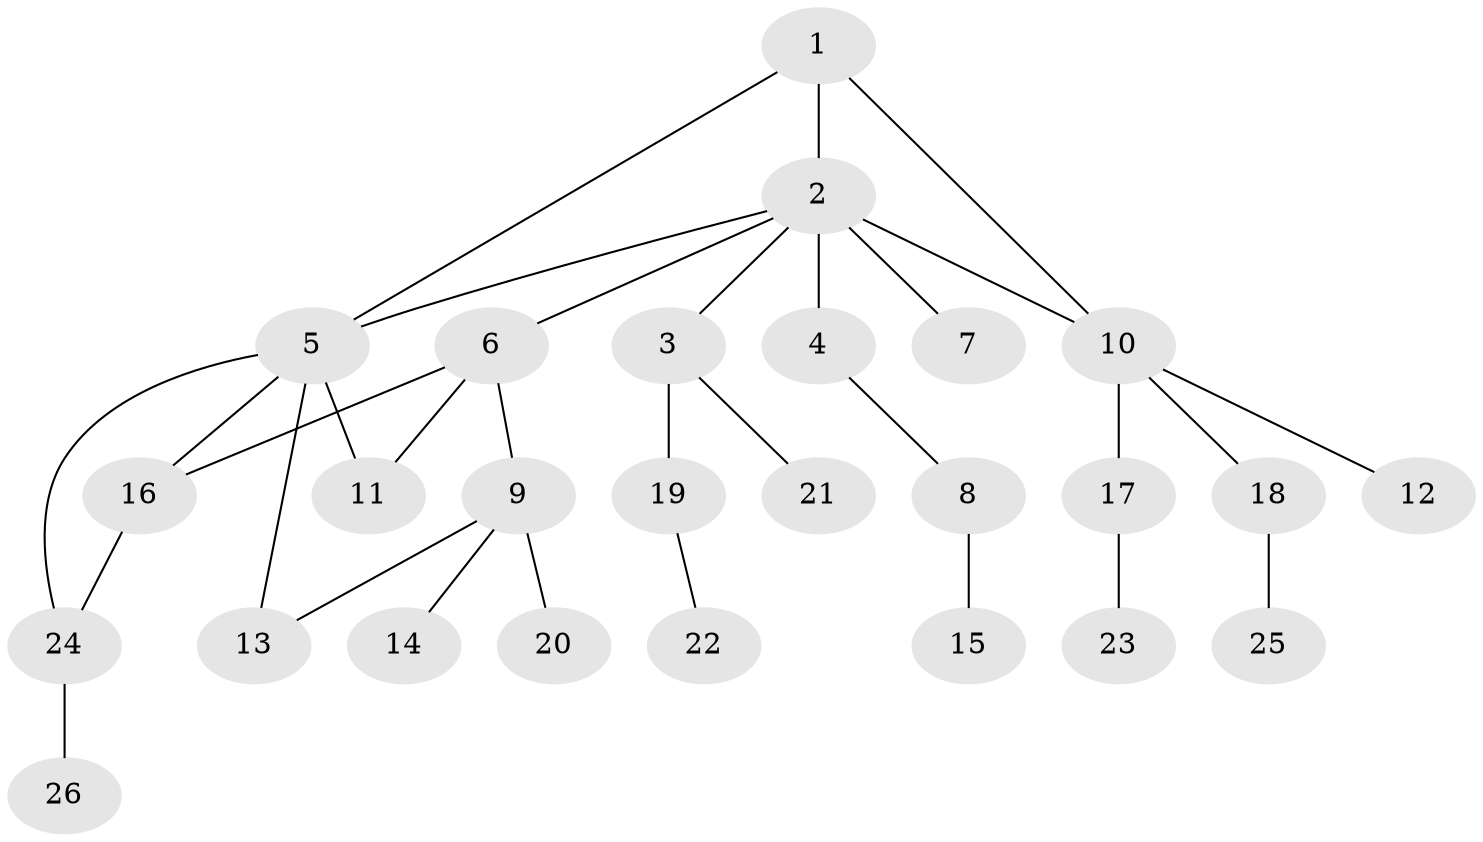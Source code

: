 // original degree distribution, {3: 0.21153846153846154, 7: 0.019230769230769232, 4: 0.057692307692307696, 5: 0.038461538461538464, 2: 0.3269230769230769, 1: 0.34615384615384615}
// Generated by graph-tools (version 1.1) at 2025/34/03/09/25 02:34:16]
// undirected, 26 vertices, 31 edges
graph export_dot {
graph [start="1"]
  node [color=gray90,style=filled];
  1;
  2;
  3;
  4;
  5;
  6;
  7;
  8;
  9;
  10;
  11;
  12;
  13;
  14;
  15;
  16;
  17;
  18;
  19;
  20;
  21;
  22;
  23;
  24;
  25;
  26;
  1 -- 2 [weight=1.0];
  1 -- 5 [weight=1.0];
  1 -- 10 [weight=1.0];
  2 -- 3 [weight=1.0];
  2 -- 4 [weight=1.0];
  2 -- 5 [weight=1.0];
  2 -- 6 [weight=1.0];
  2 -- 7 [weight=2.0];
  2 -- 10 [weight=1.0];
  3 -- 19 [weight=1.0];
  3 -- 21 [weight=1.0];
  4 -- 8 [weight=1.0];
  5 -- 11 [weight=1.0];
  5 -- 13 [weight=1.0];
  5 -- 16 [weight=1.0];
  5 -- 24 [weight=1.0];
  6 -- 9 [weight=1.0];
  6 -- 11 [weight=1.0];
  6 -- 16 [weight=1.0];
  8 -- 15 [weight=1.0];
  9 -- 13 [weight=1.0];
  9 -- 14 [weight=1.0];
  9 -- 20 [weight=1.0];
  10 -- 12 [weight=1.0];
  10 -- 17 [weight=1.0];
  10 -- 18 [weight=1.0];
  16 -- 24 [weight=1.0];
  17 -- 23 [weight=1.0];
  18 -- 25 [weight=1.0];
  19 -- 22 [weight=1.0];
  24 -- 26 [weight=1.0];
}
